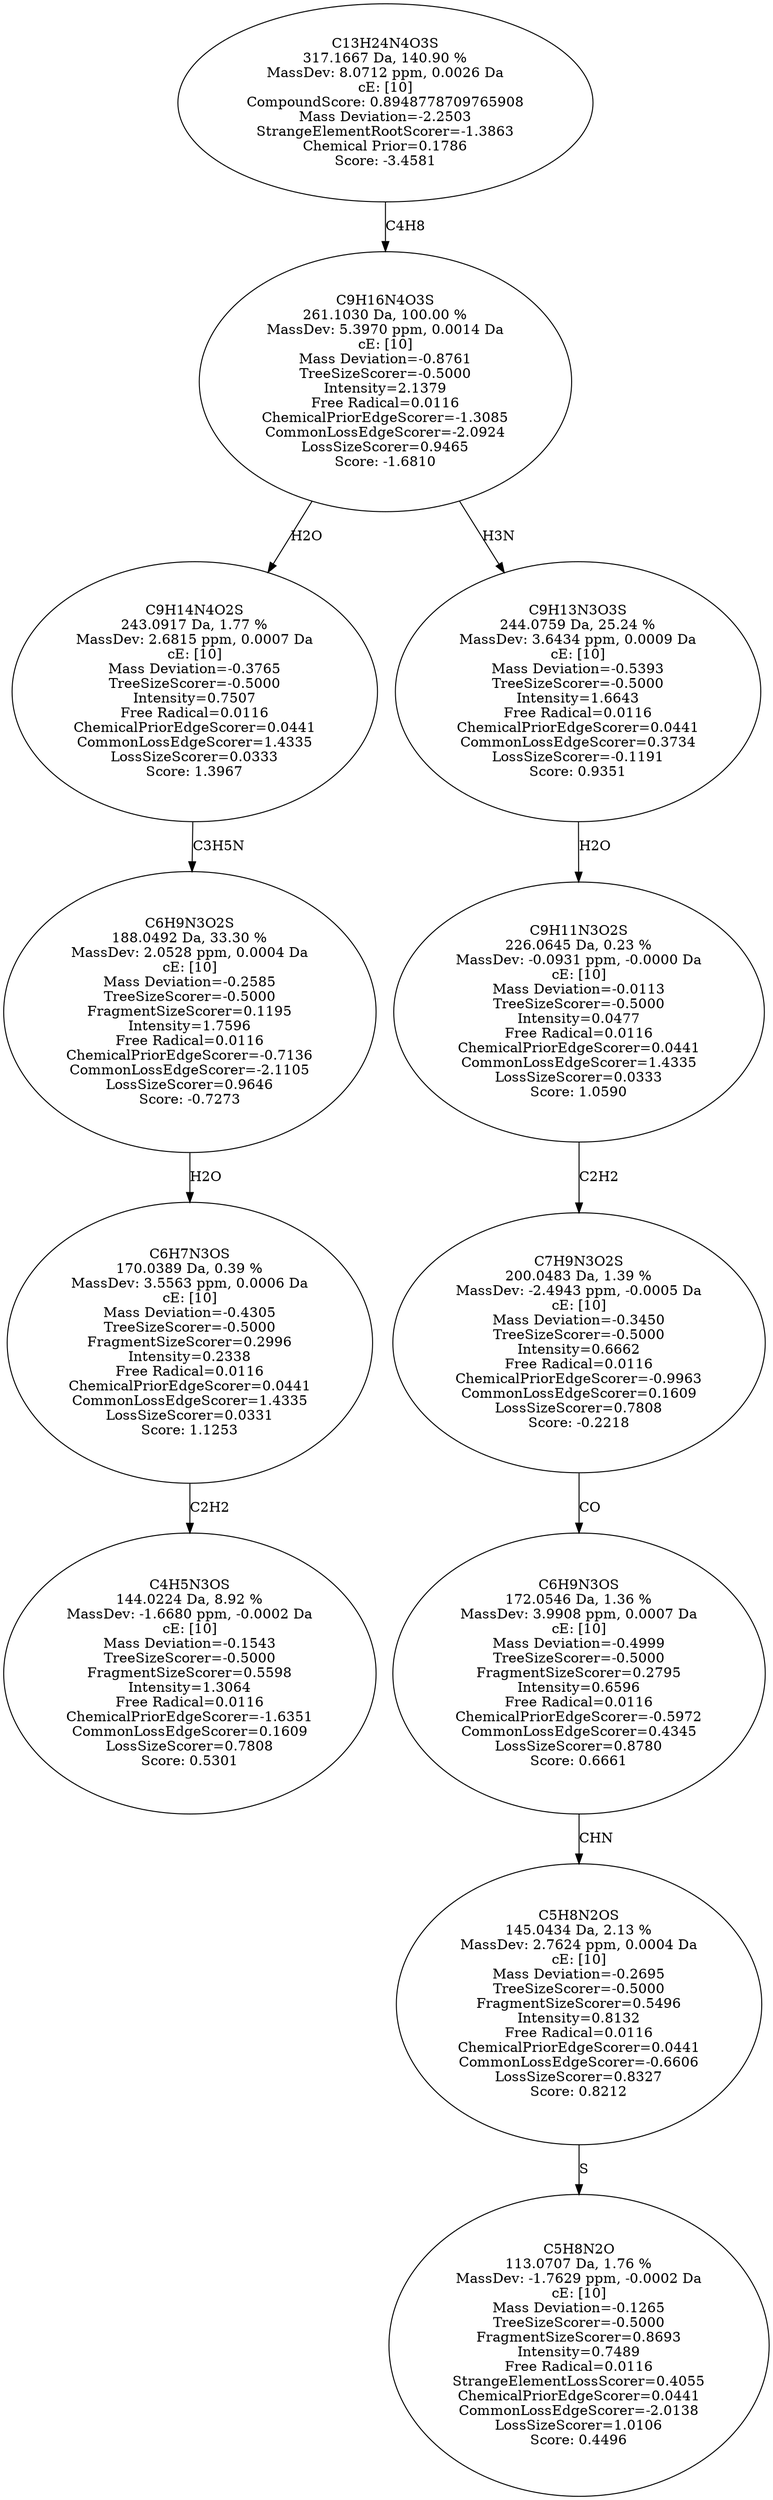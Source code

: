 strict digraph {
v1 [label="C4H5N3OS\n144.0224 Da, 8.92 %\nMassDev: -1.6680 ppm, -0.0002 Da\ncE: [10]\nMass Deviation=-0.1543\nTreeSizeScorer=-0.5000\nFragmentSizeScorer=0.5598\nIntensity=1.3064\nFree Radical=0.0116\nChemicalPriorEdgeScorer=-1.6351\nCommonLossEdgeScorer=0.1609\nLossSizeScorer=0.7808\nScore: 0.5301"];
v2 [label="C6H7N3OS\n170.0389 Da, 0.39 %\nMassDev: 3.5563 ppm, 0.0006 Da\ncE: [10]\nMass Deviation=-0.4305\nTreeSizeScorer=-0.5000\nFragmentSizeScorer=0.2996\nIntensity=0.2338\nFree Radical=0.0116\nChemicalPriorEdgeScorer=0.0441\nCommonLossEdgeScorer=1.4335\nLossSizeScorer=0.0331\nScore: 1.1253"];
v3 [label="C6H9N3O2S\n188.0492 Da, 33.30 %\nMassDev: 2.0528 ppm, 0.0004 Da\ncE: [10]\nMass Deviation=-0.2585\nTreeSizeScorer=-0.5000\nFragmentSizeScorer=0.1195\nIntensity=1.7596\nFree Radical=0.0116\nChemicalPriorEdgeScorer=-0.7136\nCommonLossEdgeScorer=-2.1105\nLossSizeScorer=0.9646\nScore: -0.7273"];
v4 [label="C9H14N4O2S\n243.0917 Da, 1.77 %\nMassDev: 2.6815 ppm, 0.0007 Da\ncE: [10]\nMass Deviation=-0.3765\nTreeSizeScorer=-0.5000\nIntensity=0.7507\nFree Radical=0.0116\nChemicalPriorEdgeScorer=0.0441\nCommonLossEdgeScorer=1.4335\nLossSizeScorer=0.0333\nScore: 1.3967"];
v5 [label="C5H8N2O\n113.0707 Da, 1.76 %\nMassDev: -1.7629 ppm, -0.0002 Da\ncE: [10]\nMass Deviation=-0.1265\nTreeSizeScorer=-0.5000\nFragmentSizeScorer=0.8693\nIntensity=0.7489\nFree Radical=0.0116\nStrangeElementLossScorer=0.4055\nChemicalPriorEdgeScorer=0.0441\nCommonLossEdgeScorer=-2.0138\nLossSizeScorer=1.0106\nScore: 0.4496"];
v6 [label="C5H8N2OS\n145.0434 Da, 2.13 %\nMassDev: 2.7624 ppm, 0.0004 Da\ncE: [10]\nMass Deviation=-0.2695\nTreeSizeScorer=-0.5000\nFragmentSizeScorer=0.5496\nIntensity=0.8132\nFree Radical=0.0116\nChemicalPriorEdgeScorer=0.0441\nCommonLossEdgeScorer=-0.6606\nLossSizeScorer=0.8327\nScore: 0.8212"];
v7 [label="C6H9N3OS\n172.0546 Da, 1.36 %\nMassDev: 3.9908 ppm, 0.0007 Da\ncE: [10]\nMass Deviation=-0.4999\nTreeSizeScorer=-0.5000\nFragmentSizeScorer=0.2795\nIntensity=0.6596\nFree Radical=0.0116\nChemicalPriorEdgeScorer=-0.5972\nCommonLossEdgeScorer=0.4345\nLossSizeScorer=0.8780\nScore: 0.6661"];
v8 [label="C7H9N3O2S\n200.0483 Da, 1.39 %\nMassDev: -2.4943 ppm, -0.0005 Da\ncE: [10]\nMass Deviation=-0.3450\nTreeSizeScorer=-0.5000\nIntensity=0.6662\nFree Radical=0.0116\nChemicalPriorEdgeScorer=-0.9963\nCommonLossEdgeScorer=0.1609\nLossSizeScorer=0.7808\nScore: -0.2218"];
v9 [label="C9H11N3O2S\n226.0645 Da, 0.23 %\nMassDev: -0.0931 ppm, -0.0000 Da\ncE: [10]\nMass Deviation=-0.0113\nTreeSizeScorer=-0.5000\nIntensity=0.0477\nFree Radical=0.0116\nChemicalPriorEdgeScorer=0.0441\nCommonLossEdgeScorer=1.4335\nLossSizeScorer=0.0333\nScore: 1.0590"];
v10 [label="C9H13N3O3S\n244.0759 Da, 25.24 %\nMassDev: 3.6434 ppm, 0.0009 Da\ncE: [10]\nMass Deviation=-0.5393\nTreeSizeScorer=-0.5000\nIntensity=1.6643\nFree Radical=0.0116\nChemicalPriorEdgeScorer=0.0441\nCommonLossEdgeScorer=0.3734\nLossSizeScorer=-0.1191\nScore: 0.9351"];
v11 [label="C9H16N4O3S\n261.1030 Da, 100.00 %\nMassDev: 5.3970 ppm, 0.0014 Da\ncE: [10]\nMass Deviation=-0.8761\nTreeSizeScorer=-0.5000\nIntensity=2.1379\nFree Radical=0.0116\nChemicalPriorEdgeScorer=-1.3085\nCommonLossEdgeScorer=-2.0924\nLossSizeScorer=0.9465\nScore: -1.6810"];
v12 [label="C13H24N4O3S\n317.1667 Da, 140.90 %\nMassDev: 8.0712 ppm, 0.0026 Da\ncE: [10]\nCompoundScore: 0.8948778709765908\nMass Deviation=-2.2503\nStrangeElementRootScorer=-1.3863\nChemical Prior=0.1786\nScore: -3.4581"];
v2 -> v1 [label="C2H2"];
v3 -> v2 [label="H2O"];
v4 -> v3 [label="C3H5N"];
v11 -> v4 [label="H2O"];
v6 -> v5 [label="S"];
v7 -> v6 [label="CHN"];
v8 -> v7 [label="CO"];
v9 -> v8 [label="C2H2"];
v10 -> v9 [label="H2O"];
v11 -> v10 [label="H3N"];
v12 -> v11 [label="C4H8"];
}